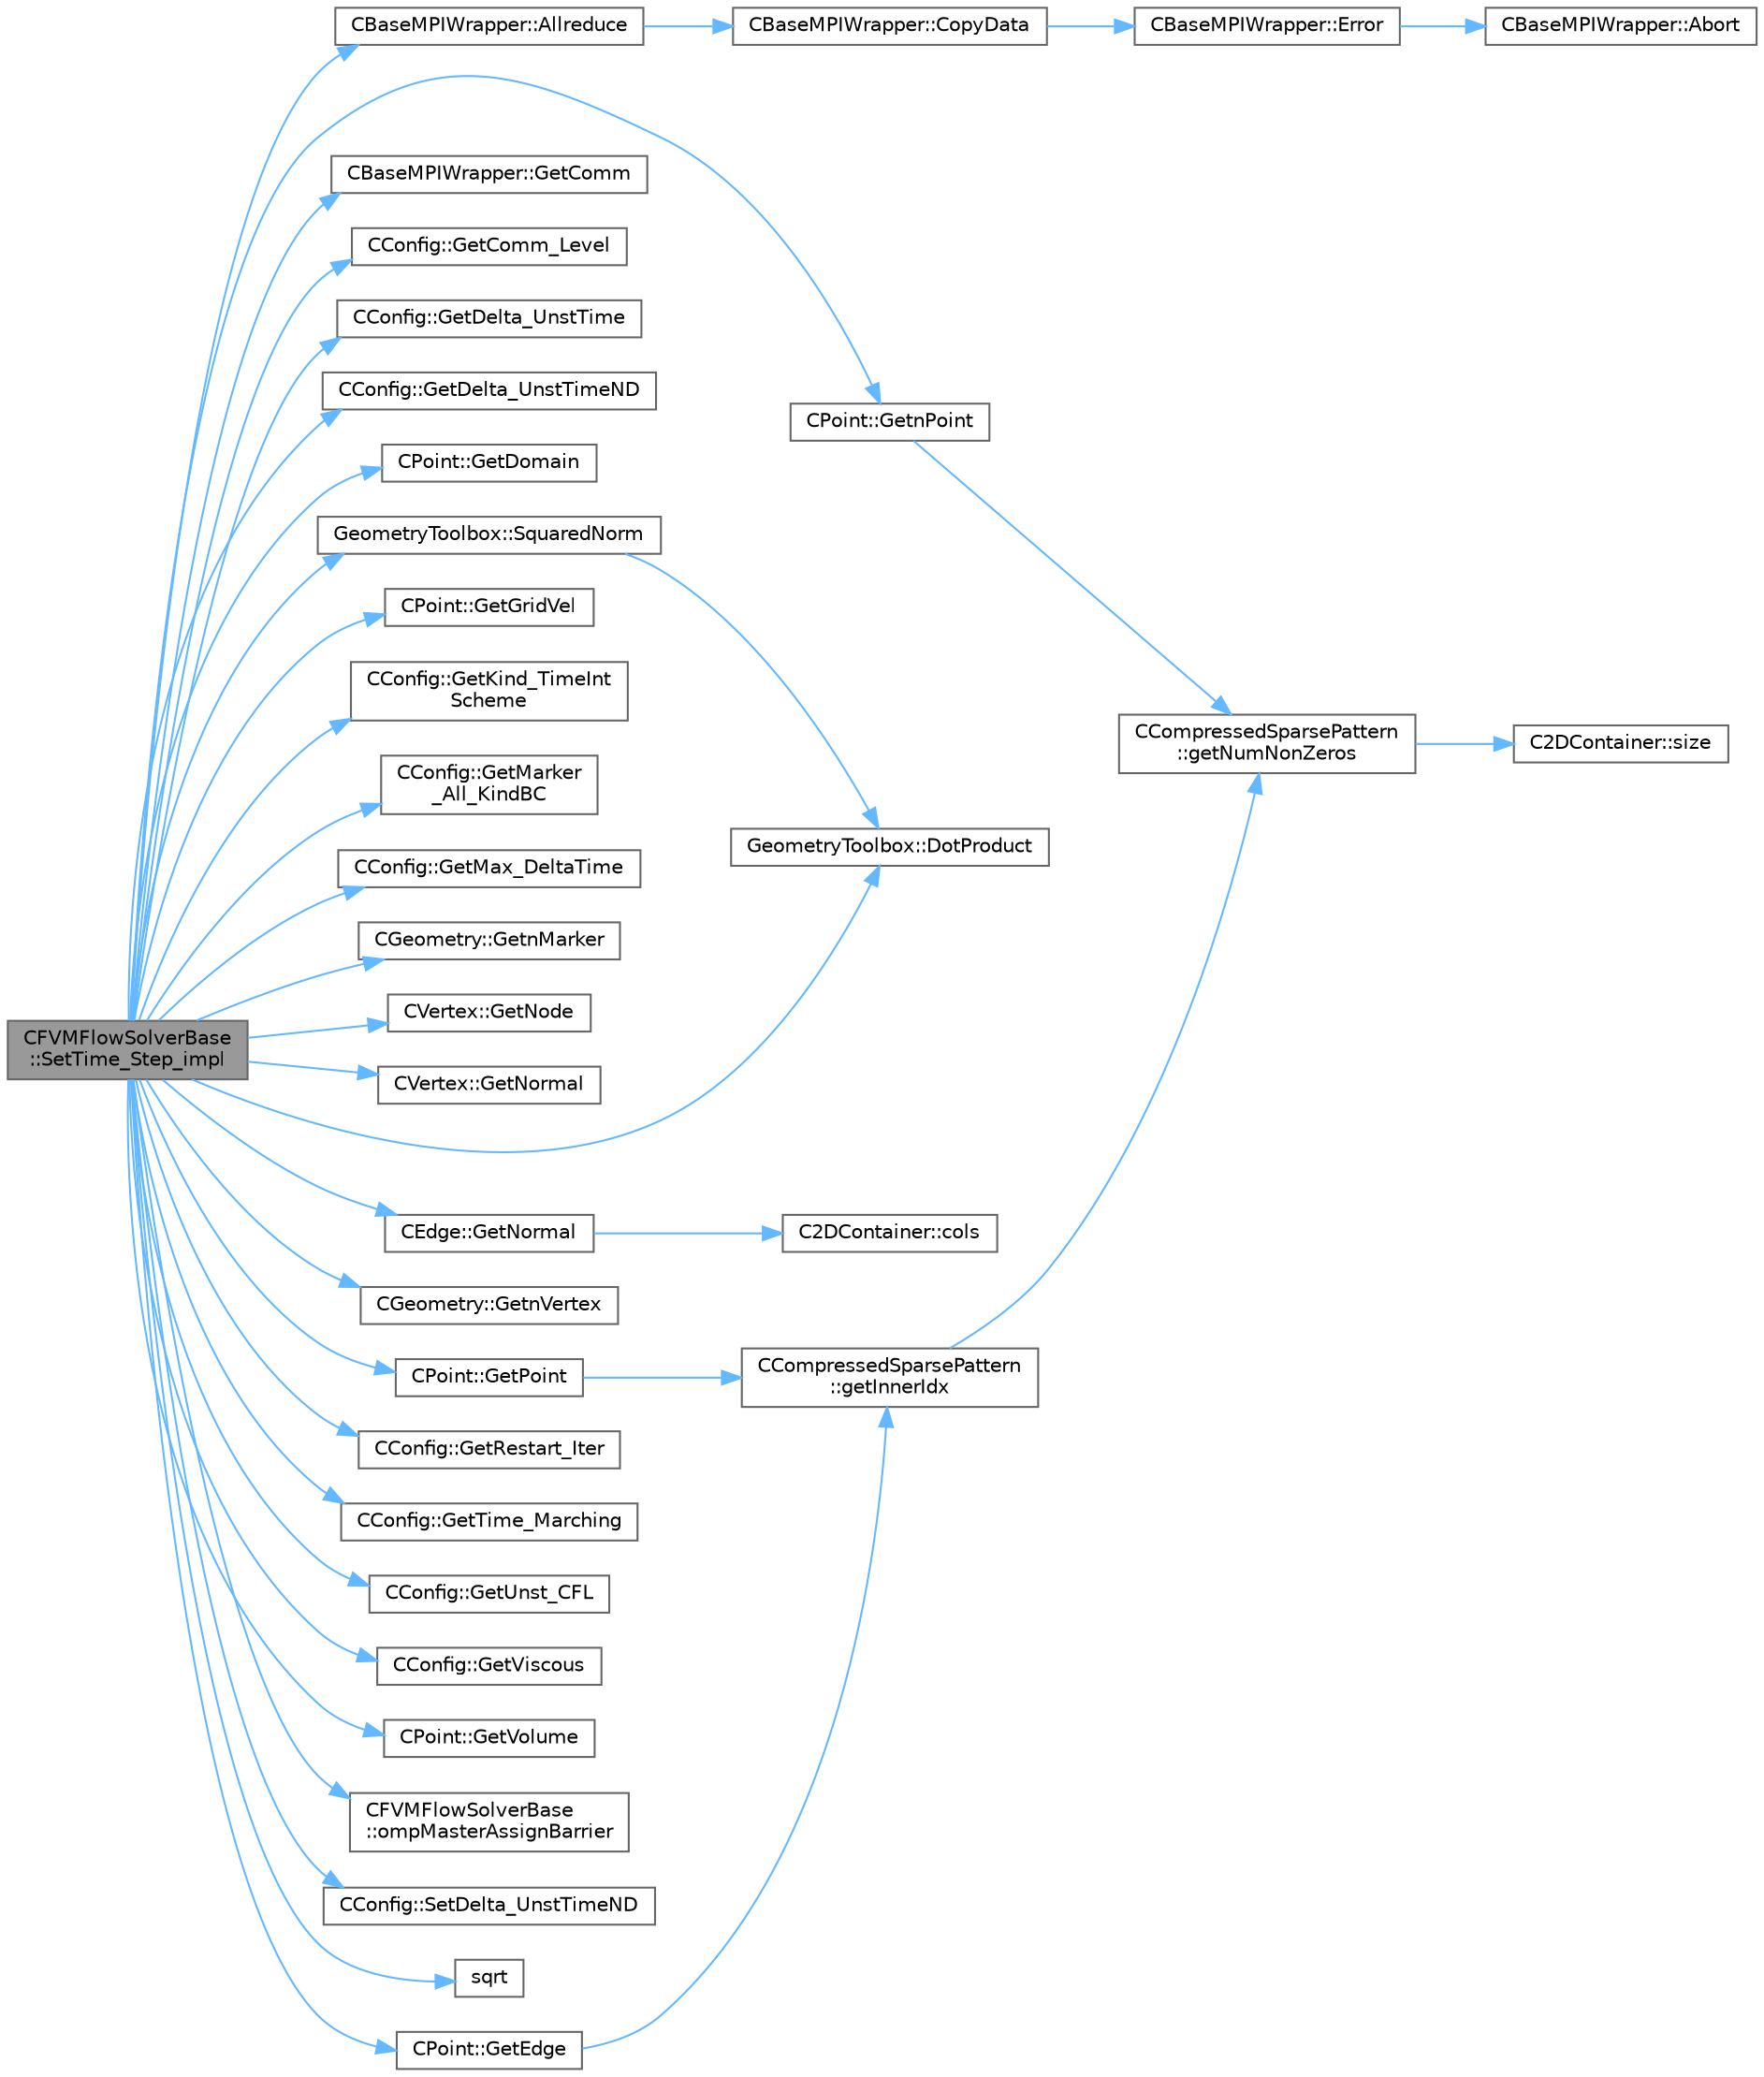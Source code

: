 digraph "CFVMFlowSolverBase::SetTime_Step_impl"
{
 // LATEX_PDF_SIZE
  bgcolor="transparent";
  edge [fontname=Helvetica,fontsize=10,labelfontname=Helvetica,labelfontsize=10];
  node [fontname=Helvetica,fontsize=10,shape=box,height=0.2,width=0.4];
  rankdir="LR";
  Node1 [id="Node000001",label="CFVMFlowSolverBase\l::SetTime_Step_impl",height=0.2,width=0.4,color="gray40", fillcolor="grey60", style="filled", fontcolor="black",tooltip="Generic implementation to compute the time step based on CFL and conv/visc eigenvalues."];
  Node1 -> Node2 [id="edge1_Node000001_Node000002",color="steelblue1",style="solid",tooltip=" "];
  Node2 [id="Node000002",label="CBaseMPIWrapper::Allreduce",height=0.2,width=0.4,color="grey40", fillcolor="white", style="filled",URL="$classCBaseMPIWrapper.html#a381d4b3738c09d92ee1ae9f89715b541",tooltip=" "];
  Node2 -> Node3 [id="edge2_Node000002_Node000003",color="steelblue1",style="solid",tooltip=" "];
  Node3 [id="Node000003",label="CBaseMPIWrapper::CopyData",height=0.2,width=0.4,color="grey40", fillcolor="white", style="filled",URL="$classCBaseMPIWrapper.html#a3c28692a4cab67ad0f81d18273db3d23",tooltip=" "];
  Node3 -> Node4 [id="edge3_Node000003_Node000004",color="steelblue1",style="solid",tooltip=" "];
  Node4 [id="Node000004",label="CBaseMPIWrapper::Error",height=0.2,width=0.4,color="grey40", fillcolor="white", style="filled",URL="$classCBaseMPIWrapper.html#a04457c47629bda56704e6a8804833eeb",tooltip=" "];
  Node4 -> Node5 [id="edge4_Node000004_Node000005",color="steelblue1",style="solid",tooltip=" "];
  Node5 [id="Node000005",label="CBaseMPIWrapper::Abort",height=0.2,width=0.4,color="grey40", fillcolor="white", style="filled",URL="$classCBaseMPIWrapper.html#af7297d861dca86b45cf561b6ab642e8f",tooltip=" "];
  Node1 -> Node6 [id="edge5_Node000001_Node000006",color="steelblue1",style="solid",tooltip=" "];
  Node6 [id="Node000006",label="GeometryToolbox::DotProduct",height=0.2,width=0.4,color="grey40", fillcolor="white", style="filled",URL="$group__GeometryToolbox.html#ga7ec3e1e20fab73dbf0159fe38492cc89",tooltip=" "];
  Node1 -> Node7 [id="edge6_Node000001_Node000007",color="steelblue1",style="solid",tooltip=" "];
  Node7 [id="Node000007",label="CBaseMPIWrapper::GetComm",height=0.2,width=0.4,color="grey40", fillcolor="white", style="filled",URL="$classCBaseMPIWrapper.html#a8154391fc3522954802889d81d4ef5da",tooltip=" "];
  Node1 -> Node8 [id="edge7_Node000001_Node000008",color="steelblue1",style="solid",tooltip=" "];
  Node8 [id="Node000008",label="CConfig::GetComm_Level",height=0.2,width=0.4,color="grey40", fillcolor="white", style="filled",URL="$classCConfig.html#aa495414133c826e5f6651d4ce82d0ef6",tooltip="Get the level of MPI communications to be performed."];
  Node1 -> Node9 [id="edge8_Node000001_Node000009",color="steelblue1",style="solid",tooltip=" "];
  Node9 [id="Node000009",label="CConfig::GetDelta_UnstTime",height=0.2,width=0.4,color="grey40", fillcolor="white", style="filled",URL="$classCConfig.html#a95f12a968f4553caf9bea4576fbf5812",tooltip="If we are prforming an unsteady simulation, there is only one value of the time step for the complete..."];
  Node1 -> Node10 [id="edge9_Node000001_Node000010",color="steelblue1",style="solid",tooltip=" "];
  Node10 [id="Node000010",label="CConfig::GetDelta_UnstTimeND",height=0.2,width=0.4,color="grey40", fillcolor="white", style="filled",URL="$classCConfig.html#a0acfef8e480970316e9e672eacd59e9b",tooltip="If we are prforming an unsteady simulation, there is only one value of the time step for the complete..."];
  Node1 -> Node11 [id="edge10_Node000001_Node000011",color="steelblue1",style="solid",tooltip=" "];
  Node11 [id="Node000011",label="CPoint::GetDomain",height=0.2,width=0.4,color="grey40", fillcolor="white", style="filled",URL="$classCPoint.html#aa58a27b602e47ddcad22ae74a5c6bc81",tooltip="For parallel computation, its indicates if a point must be computed or not."];
  Node1 -> Node12 [id="edge11_Node000001_Node000012",color="steelblue1",style="solid",tooltip=" "];
  Node12 [id="Node000012",label="CPoint::GetEdge",height=0.2,width=0.4,color="grey40", fillcolor="white", style="filled",URL="$classCPoint.html#a81ff0f12775a22eef9faa4a78810223a",tooltip="Get all the edges that compose the control volume."];
  Node12 -> Node13 [id="edge12_Node000012_Node000013",color="steelblue1",style="solid",tooltip=" "];
  Node13 [id="Node000013",label="CCompressedSparsePattern\l::getInnerIdx",height=0.2,width=0.4,color="grey40", fillcolor="white", style="filled",URL="$classCCompressedSparsePattern.html#a8c4b5a2720a4ebb463c0d8152f052e4d",tooltip=" "];
  Node13 -> Node14 [id="edge13_Node000013_Node000014",color="steelblue1",style="solid",tooltip=" "];
  Node14 [id="Node000014",label="CCompressedSparsePattern\l::getNumNonZeros",height=0.2,width=0.4,color="grey40", fillcolor="white", style="filled",URL="$classCCompressedSparsePattern.html#abbca9e2c2e9f3d3f568772f9edf0c0aa",tooltip=" "];
  Node14 -> Node15 [id="edge14_Node000014_Node000015",color="steelblue1",style="solid",tooltip=" "];
  Node15 [id="Node000015",label="C2DContainer::size",height=0.2,width=0.4,color="grey40", fillcolor="white", style="filled",URL="$classC2DContainer.html#a8278113dbcf54123f9852e7e44583759",tooltip=" "];
  Node1 -> Node16 [id="edge15_Node000001_Node000016",color="steelblue1",style="solid",tooltip=" "];
  Node16 [id="Node000016",label="CPoint::GetGridVel",height=0.2,width=0.4,color="grey40", fillcolor="white", style="filled",URL="$classCPoint.html#ad7b8ff47f6645f36c9a529073343c097",tooltip="Get the value of the grid velocity at the point."];
  Node1 -> Node17 [id="edge16_Node000001_Node000017",color="steelblue1",style="solid",tooltip=" "];
  Node17 [id="Node000017",label="CConfig::GetKind_TimeInt\lScheme",height=0.2,width=0.4,color="grey40", fillcolor="white", style="filled",URL="$classCConfig.html#ad16f71356f146b530fb1fbb45444525c",tooltip="Get the kind of time integration method."];
  Node1 -> Node18 [id="edge17_Node000001_Node000018",color="steelblue1",style="solid",tooltip=" "];
  Node18 [id="Node000018",label="CConfig::GetMarker\l_All_KindBC",height=0.2,width=0.4,color="grey40", fillcolor="white", style="filled",URL="$classCConfig.html#ae003cd8f406eaaa91849a774c9a20730",tooltip="Get the kind of boundary for each marker."];
  Node1 -> Node19 [id="edge18_Node000001_Node000019",color="steelblue1",style="solid",tooltip=" "];
  Node19 [id="Node000019",label="CConfig::GetMax_DeltaTime",height=0.2,width=0.4,color="grey40", fillcolor="white", style="filled",URL="$classCConfig.html#aaac1d1cb2c2b1d07315b8736d082814c",tooltip="Get the Courant Friedrich Levi number for unsteady simulations."];
  Node1 -> Node20 [id="edge19_Node000001_Node000020",color="steelblue1",style="solid",tooltip=" "];
  Node20 [id="Node000020",label="CGeometry::GetnMarker",height=0.2,width=0.4,color="grey40", fillcolor="white", style="filled",URL="$classCGeometry.html#ad2f9fe832b72d5a032d709d25879bbd2",tooltip="Get number of markers."];
  Node1 -> Node21 [id="edge20_Node000001_Node000021",color="steelblue1",style="solid",tooltip=" "];
  Node21 [id="Node000021",label="CVertex::GetNode",height=0.2,width=0.4,color="grey40", fillcolor="white", style="filled",URL="$classCVertex.html#ad568da06e7191358d3a09a1bee71cdb5",tooltip="Get the node of the vertex."];
  Node1 -> Node22 [id="edge21_Node000001_Node000022",color="steelblue1",style="solid",tooltip=" "];
  Node22 [id="Node000022",label="CVertex::GetNormal",height=0.2,width=0.4,color="grey40", fillcolor="white", style="filled",URL="$classCVertex.html#a57cacfe764770e6c0e54c278cb584f7c",tooltip="Copy the the normal vector of a face."];
  Node1 -> Node23 [id="edge22_Node000001_Node000023",color="steelblue1",style="solid",tooltip=" "];
  Node23 [id="Node000023",label="CEdge::GetNormal",height=0.2,width=0.4,color="grey40", fillcolor="white", style="filled",URL="$classCEdge.html#a4ace970590e47bd39ea5780c3e0e2037",tooltip="Copy the the normal vector of a face."];
  Node23 -> Node24 [id="edge23_Node000023_Node000024",color="steelblue1",style="solid",tooltip=" "];
  Node24 [id="Node000024",label="C2DContainer::cols",height=0.2,width=0.4,color="grey40", fillcolor="white", style="filled",URL="$classC2DContainer.html#ab6d9161cd08887f034322ebcbc3deb12",tooltip=" "];
  Node1 -> Node25 [id="edge24_Node000001_Node000025",color="steelblue1",style="solid",tooltip=" "];
  Node25 [id="Node000025",label="CPoint::GetnPoint",height=0.2,width=0.4,color="grey40", fillcolor="white", style="filled",URL="$classCPoint.html#accb93eb81c4e7e6c2605a7cd0d3c9cba",tooltip="Get the number of points that compose the control volume."];
  Node25 -> Node14 [id="edge25_Node000025_Node000014",color="steelblue1",style="solid",tooltip=" "];
  Node1 -> Node26 [id="edge26_Node000001_Node000026",color="steelblue1",style="solid",tooltip=" "];
  Node26 [id="Node000026",label="CGeometry::GetnVertex",height=0.2,width=0.4,color="grey40", fillcolor="white", style="filled",URL="$classCGeometry.html#a00b7f7e71ff42bd38f39147366dd093a",tooltip="Get number of vertices."];
  Node1 -> Node27 [id="edge27_Node000001_Node000027",color="steelblue1",style="solid",tooltip=" "];
  Node27 [id="Node000027",label="CPoint::GetPoint",height=0.2,width=0.4,color="grey40", fillcolor="white", style="filled",URL="$classCPoint.html#a7916494f3e23b9fd83e6a808b9d144e8",tooltip="Get all the points that compose the control volume."];
  Node27 -> Node13 [id="edge28_Node000027_Node000013",color="steelblue1",style="solid",tooltip=" "];
  Node1 -> Node28 [id="edge29_Node000001_Node000028",color="steelblue1",style="solid",tooltip=" "];
  Node28 [id="Node000028",label="CConfig::GetRestart_Iter",height=0.2,width=0.4,color="grey40", fillcolor="white", style="filled",URL="$classCConfig.html#aeca467e3a7c02d72b28ade957614035c",tooltip="Get the restart iteration."];
  Node1 -> Node29 [id="edge30_Node000001_Node000029",color="steelblue1",style="solid",tooltip=" "];
  Node29 [id="Node000029",label="CConfig::GetTime_Marching",height=0.2,width=0.4,color="grey40", fillcolor="white", style="filled",URL="$classCConfig.html#ac47e04d76ce865893a94dcedd3c9b6a5",tooltip="Provides information about the time integration, and change the write in the output files information..."];
  Node1 -> Node30 [id="edge31_Node000001_Node000030",color="steelblue1",style="solid",tooltip=" "];
  Node30 [id="Node000030",label="CConfig::GetUnst_CFL",height=0.2,width=0.4,color="grey40", fillcolor="white", style="filled",URL="$classCConfig.html#ae57f903be939aa55dee4fb3298a249fb",tooltip="Get the Courant Friedrich Levi number for unsteady simulations."];
  Node1 -> Node31 [id="edge32_Node000001_Node000031",color="steelblue1",style="solid",tooltip=" "];
  Node31 [id="Node000031",label="CConfig::GetViscous",height=0.2,width=0.4,color="grey40", fillcolor="white", style="filled",URL="$classCConfig.html#ad59acb5f80aaddccaa0f2f5bef3e3e78",tooltip="Determines if problem is viscous."];
  Node1 -> Node32 [id="edge33_Node000001_Node000032",color="steelblue1",style="solid",tooltip=" "];
  Node32 [id="Node000032",label="CPoint::GetVolume",height=0.2,width=0.4,color="grey40", fillcolor="white", style="filled",URL="$classCPoint.html#acc83b19b9c7201987cc2e948a7259af8",tooltip="Get area or volume of the control volume."];
  Node1 -> Node33 [id="edge34_Node000001_Node000033",color="steelblue1",style="solid",tooltip=" "];
  Node33 [id="Node000033",label="CFVMFlowSolverBase\l::ompMasterAssignBarrier",height=0.2,width=0.4,color="grey40", fillcolor="white", style="filled",URL="$classCFVMFlowSolverBase.html#a1b0175f84e884c015bf48e2e6e7c78bd",tooltip="Utility to set the value of a member variables safely, and so that the new values are seen by all thr..."];
  Node1 -> Node34 [id="edge35_Node000001_Node000034",color="steelblue1",style="solid",tooltip=" "];
  Node34 [id="Node000034",label="CConfig::SetDelta_UnstTimeND",height=0.2,width=0.4,color="grey40", fillcolor="white", style="filled",URL="$classCConfig.html#a9d3085d222e6ab0b658d79c52b6477fc",tooltip="Set the value of the unsteadty time step using the CFL number."];
  Node1 -> Node35 [id="edge36_Node000001_Node000035",color="steelblue1",style="solid",tooltip=" "];
  Node35 [id="Node000035",label="sqrt",height=0.2,width=0.4,color="grey40", fillcolor="white", style="filled",URL="$group__SIMD.html#ga54a1925ab40fb4249ea255072520de35",tooltip=" "];
  Node1 -> Node36 [id="edge37_Node000001_Node000036",color="steelblue1",style="solid",tooltip=" "];
  Node36 [id="Node000036",label="GeometryToolbox::SquaredNorm",height=0.2,width=0.4,color="grey40", fillcolor="white", style="filled",URL="$group__GeometryToolbox.html#ga98c9b9314cc6352c9bba49b8cfb4b056",tooltip=" "];
  Node36 -> Node6 [id="edge38_Node000036_Node000006",color="steelblue1",style="solid",tooltip=" "];
}
